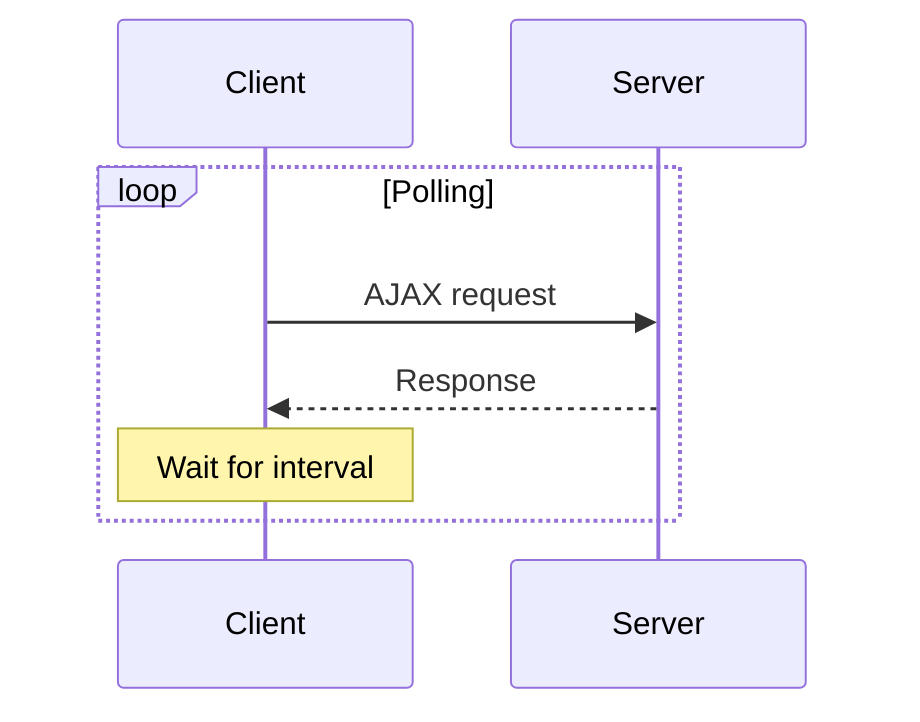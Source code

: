 sequenceDiagram
    participant Client as Client
    participant Server as Server
    loop Polling
        Client->>Server: AJAX request
        Server-->>Client: Response
        Note over Client: Wait for interval
    end